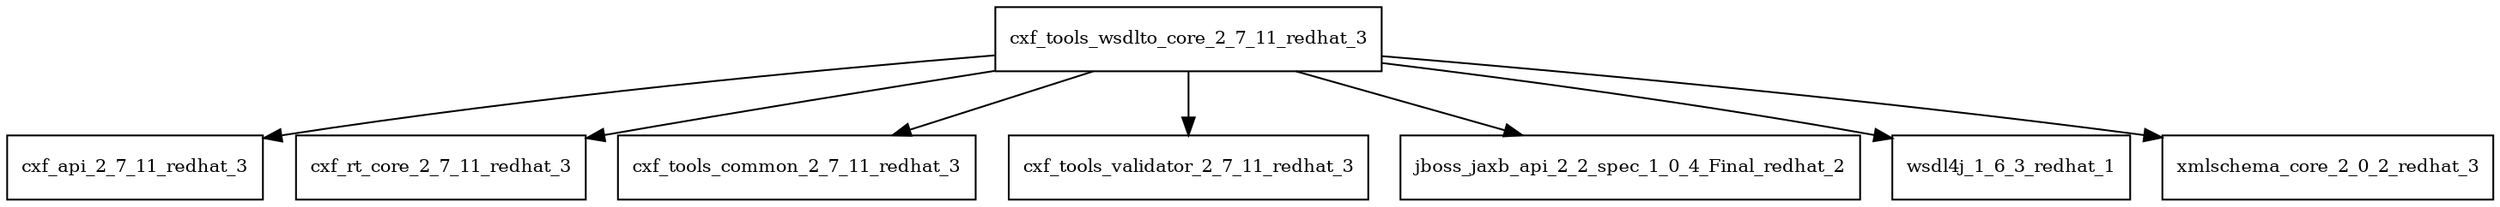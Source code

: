 digraph cxf_tools_wsdlto_core_2_7_11_redhat_3_dependencies {
  node [shape = box, fontsize=10.0];
  cxf_tools_wsdlto_core_2_7_11_redhat_3 -> cxf_api_2_7_11_redhat_3;
  cxf_tools_wsdlto_core_2_7_11_redhat_3 -> cxf_rt_core_2_7_11_redhat_3;
  cxf_tools_wsdlto_core_2_7_11_redhat_3 -> cxf_tools_common_2_7_11_redhat_3;
  cxf_tools_wsdlto_core_2_7_11_redhat_3 -> cxf_tools_validator_2_7_11_redhat_3;
  cxf_tools_wsdlto_core_2_7_11_redhat_3 -> jboss_jaxb_api_2_2_spec_1_0_4_Final_redhat_2;
  cxf_tools_wsdlto_core_2_7_11_redhat_3 -> wsdl4j_1_6_3_redhat_1;
  cxf_tools_wsdlto_core_2_7_11_redhat_3 -> xmlschema_core_2_0_2_redhat_3;
}
